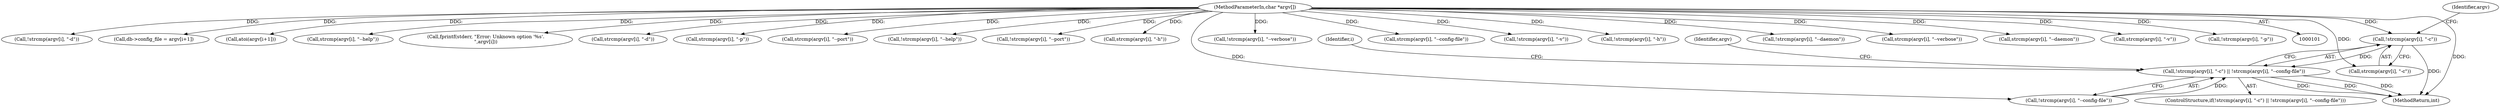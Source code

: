 digraph "0_mosquitto_9097577b49b7fdcf45d30975976dd93808ccc0c4@API" {
"1000121" [label="(Call,!strcmp(argv[i], \"-c\"))"];
"1000105" [label="(MethodParameterIn,char *argv[])"];
"1000120" [label="(Call,!strcmp(argv[i], \"-c\") || !strcmp(argv[i], \"--config-file\"))"];
"1000175" [label="(Call,!strcmp(argv[i], \"-d\"))"];
"1000141" [label="(Call,db->config_file = argv[i+1])"];
"1000119" [label="(ControlStructure,if(!strcmp(argv[i], \"-c\") || !strcmp(argv[i], \"--config-file\")))"];
"1000237" [label="(Call,atoi(argv[i+1]))"];
"1000105" [label="(MethodParameterIn,char *argv[])"];
"1000136" [label="(Identifier,i)"];
"1000203" [label="(Call,strcmp(argv[i], \"--help\"))"];
"1000312" [label="(Call,fprintf(stderr, \"Error: Unknown option '%s'.\n\",argv[i]))"];
"1000176" [label="(Call,strcmp(argv[i], \"-d\"))"];
"1000216" [label="(Call,strcmp(argv[i], \"-p\"))"];
"1000222" [label="(Call,strcmp(argv[i], \"--port\"))"];
"1000202" [label="(Call,!strcmp(argv[i], \"--help\"))"];
"1000221" [label="(Call,!strcmp(argv[i], \"--port\"))"];
"1000197" [label="(Call,strcmp(argv[i], \"-h\"))"];
"1000953" [label="(MethodReturn,int)"];
"1000298" [label="(Call,!strcmp(argv[i], \"--verbose\"))"];
"1000122" [label="(Call,strcmp(argv[i], \"-c\"))"];
"1000128" [label="(Call,strcmp(argv[i], \"--config-file\"))"];
"1000292" [label="(Call,!strcmp(argv[i], \"-v\"))"];
"1000196" [label="(Call,!strcmp(argv[i], \"-h\"))"];
"1000178" [label="(Identifier,argv)"];
"1000120" [label="(Call,!strcmp(argv[i], \"-c\") || !strcmp(argv[i], \"--config-file\"))"];
"1000127" [label="(Call,!strcmp(argv[i], \"--config-file\"))"];
"1000130" [label="(Identifier,argv)"];
"1000181" [label="(Call,!strcmp(argv[i], \"--daemon\"))"];
"1000121" [label="(Call,!strcmp(argv[i], \"-c\"))"];
"1000299" [label="(Call,strcmp(argv[i], \"--verbose\"))"];
"1000182" [label="(Call,strcmp(argv[i], \"--daemon\"))"];
"1000293" [label="(Call,strcmp(argv[i], \"-v\"))"];
"1000215" [label="(Call,!strcmp(argv[i], \"-p\"))"];
"1000121" -> "1000120"  [label="AST: "];
"1000121" -> "1000122"  [label="CFG: "];
"1000122" -> "1000121"  [label="AST: "];
"1000130" -> "1000121"  [label="CFG: "];
"1000120" -> "1000121"  [label="CFG: "];
"1000121" -> "1000953"  [label="DDG: "];
"1000121" -> "1000120"  [label="DDG: "];
"1000105" -> "1000121"  [label="DDG: "];
"1000105" -> "1000101"  [label="AST: "];
"1000105" -> "1000953"  [label="DDG: "];
"1000105" -> "1000122"  [label="DDG: "];
"1000105" -> "1000127"  [label="DDG: "];
"1000105" -> "1000128"  [label="DDG: "];
"1000105" -> "1000141"  [label="DDG: "];
"1000105" -> "1000175"  [label="DDG: "];
"1000105" -> "1000176"  [label="DDG: "];
"1000105" -> "1000181"  [label="DDG: "];
"1000105" -> "1000182"  [label="DDG: "];
"1000105" -> "1000196"  [label="DDG: "];
"1000105" -> "1000197"  [label="DDG: "];
"1000105" -> "1000202"  [label="DDG: "];
"1000105" -> "1000203"  [label="DDG: "];
"1000105" -> "1000215"  [label="DDG: "];
"1000105" -> "1000216"  [label="DDG: "];
"1000105" -> "1000221"  [label="DDG: "];
"1000105" -> "1000222"  [label="DDG: "];
"1000105" -> "1000237"  [label="DDG: "];
"1000105" -> "1000292"  [label="DDG: "];
"1000105" -> "1000293"  [label="DDG: "];
"1000105" -> "1000298"  [label="DDG: "];
"1000105" -> "1000299"  [label="DDG: "];
"1000105" -> "1000312"  [label="DDG: "];
"1000120" -> "1000119"  [label="AST: "];
"1000120" -> "1000127"  [label="CFG: "];
"1000127" -> "1000120"  [label="AST: "];
"1000136" -> "1000120"  [label="CFG: "];
"1000178" -> "1000120"  [label="CFG: "];
"1000120" -> "1000953"  [label="DDG: "];
"1000120" -> "1000953"  [label="DDG: "];
"1000120" -> "1000953"  [label="DDG: "];
"1000127" -> "1000120"  [label="DDG: "];
}
